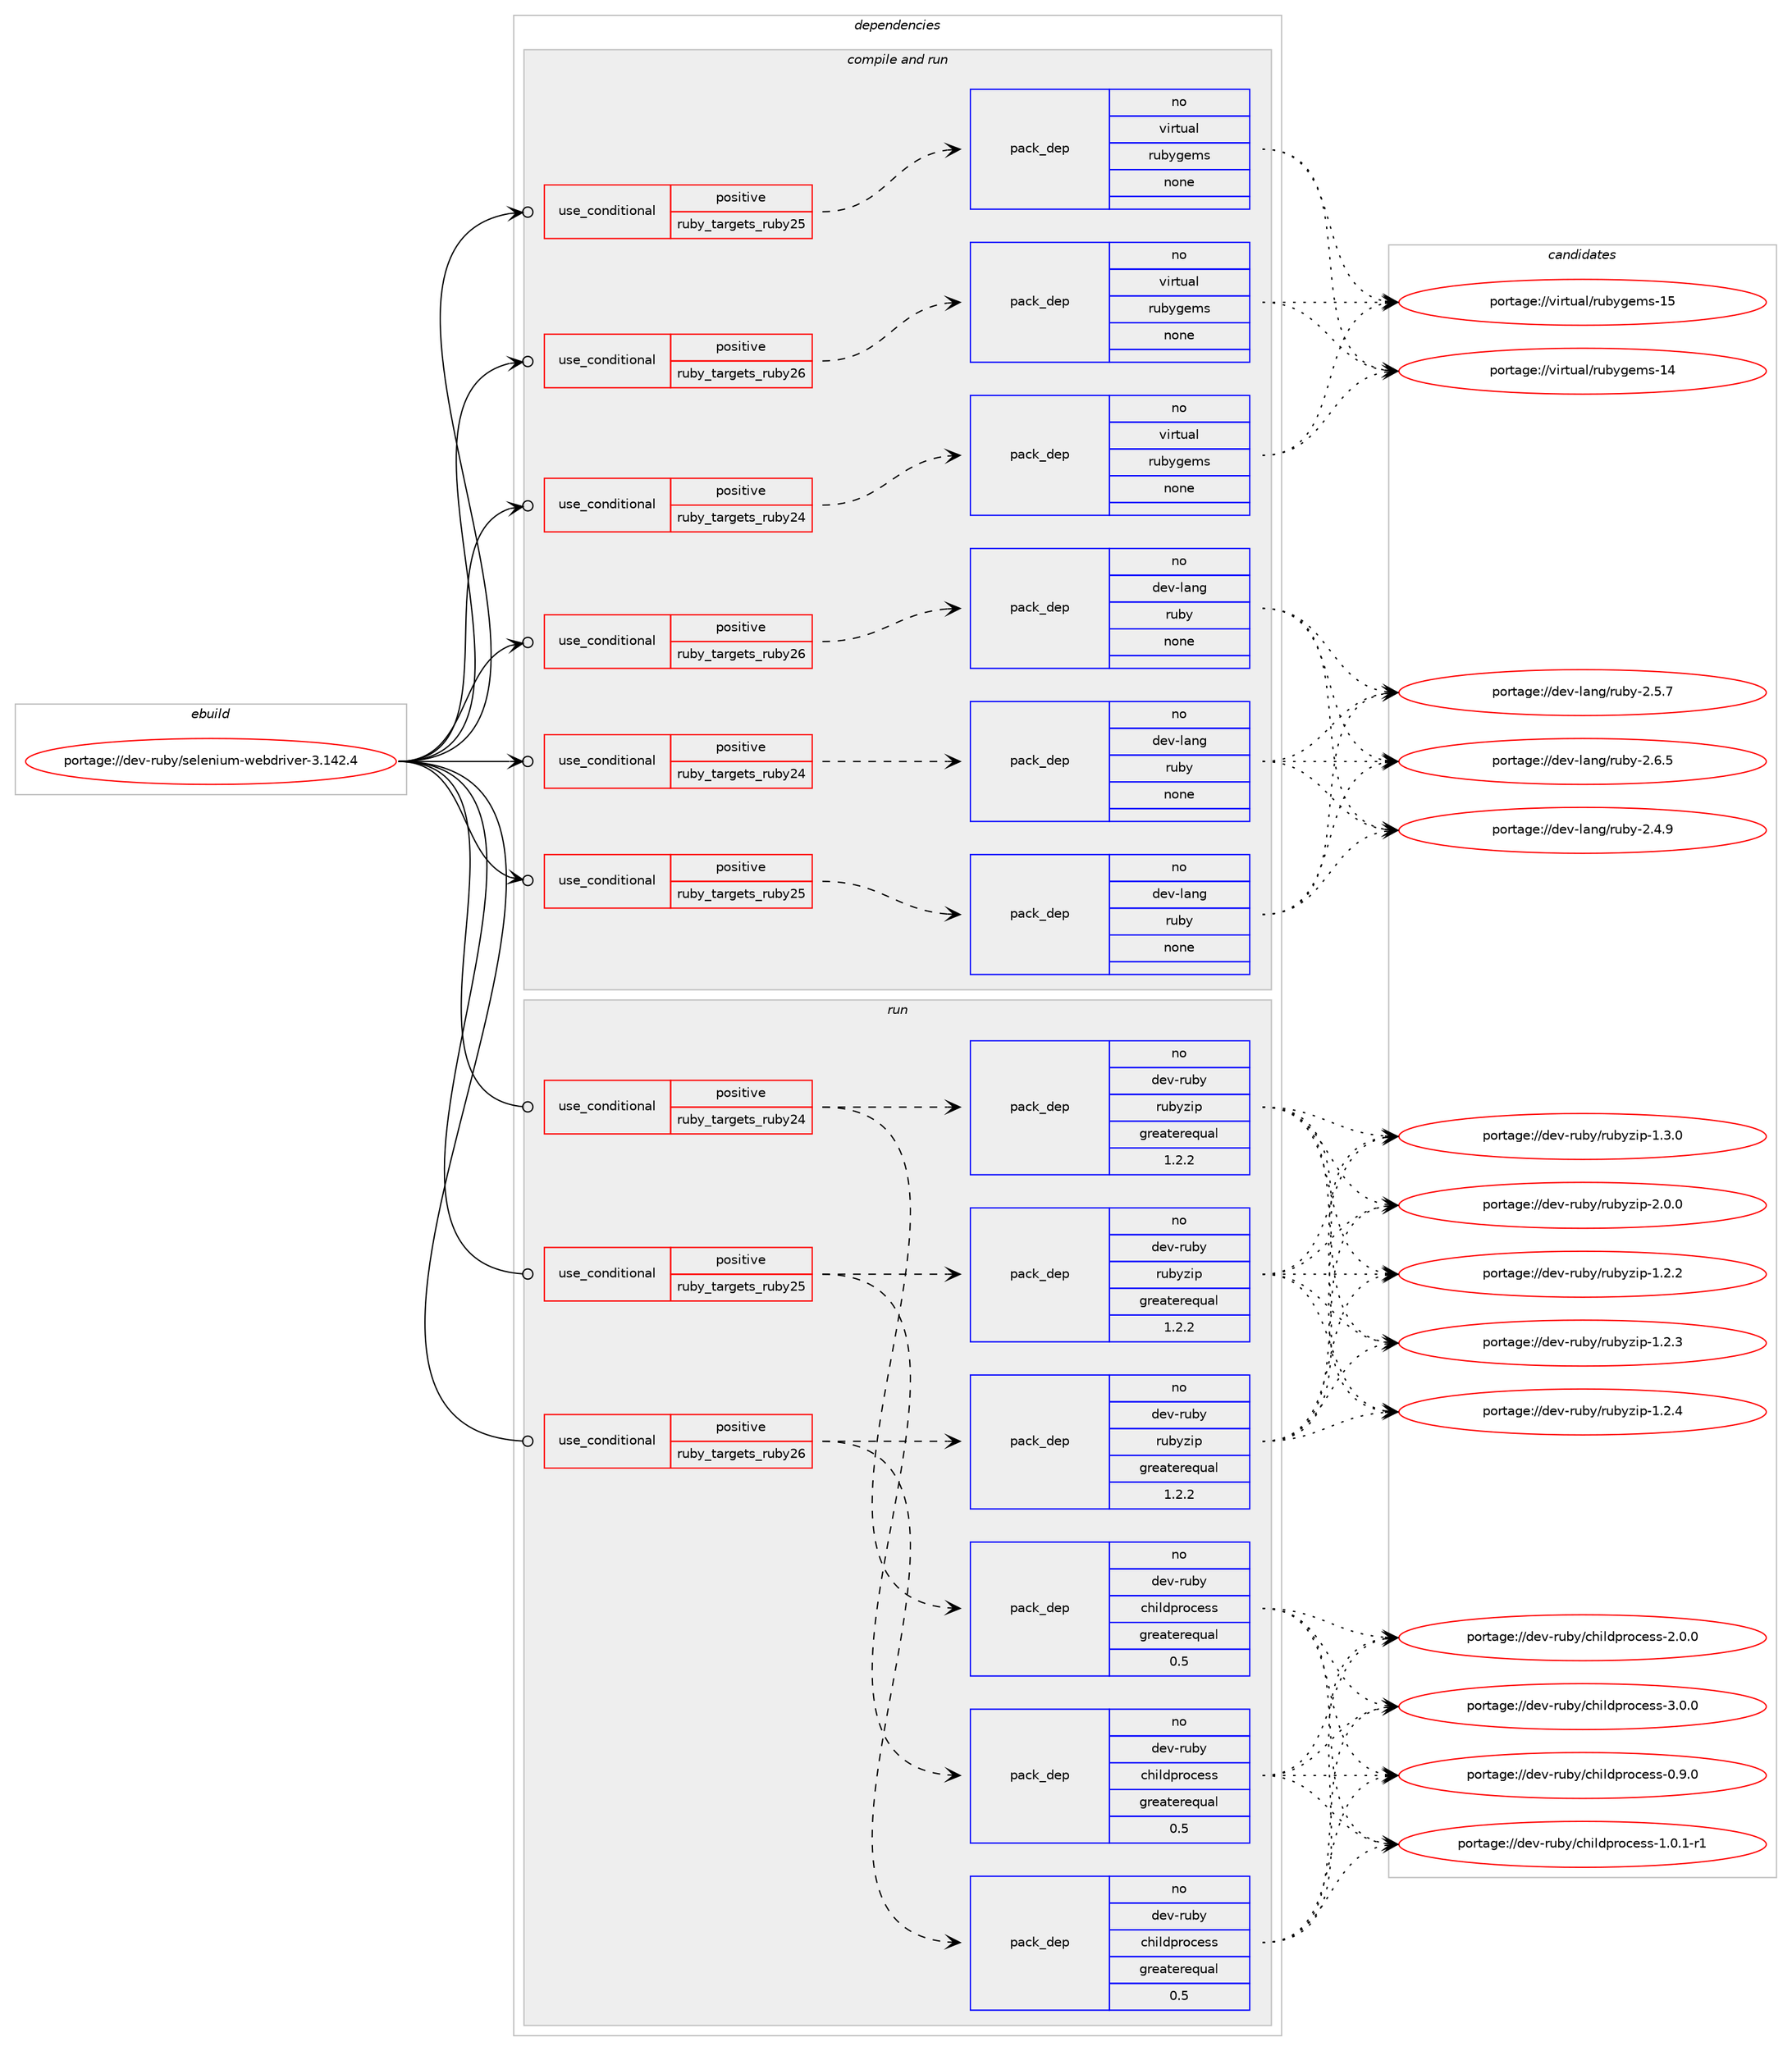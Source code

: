 digraph prolog {

# *************
# Graph options
# *************

newrank=true;
concentrate=true;
compound=true;
graph [rankdir=LR,fontname=Helvetica,fontsize=10,ranksep=1.5];#, ranksep=2.5, nodesep=0.2];
edge  [arrowhead=vee];
node  [fontname=Helvetica,fontsize=10];

# **********
# The ebuild
# **********

subgraph cluster_leftcol {
color=gray;
rank=same;
label=<<i>ebuild</i>>;
id [label="portage://dev-ruby/selenium-webdriver-3.142.4", color=red, width=4, href="../dev-ruby/selenium-webdriver-3.142.4.svg"];
}

# ****************
# The dependencies
# ****************

subgraph cluster_midcol {
color=gray;
label=<<i>dependencies</i>>;
subgraph cluster_compile {
fillcolor="#eeeeee";
style=filled;
label=<<i>compile</i>>;
}
subgraph cluster_compileandrun {
fillcolor="#eeeeee";
style=filled;
label=<<i>compile and run</i>>;
subgraph cond65953 {
dependency248930 [label=<<TABLE BORDER="0" CELLBORDER="1" CELLSPACING="0" CELLPADDING="4"><TR><TD ROWSPAN="3" CELLPADDING="10">use_conditional</TD></TR><TR><TD>positive</TD></TR><TR><TD>ruby_targets_ruby24</TD></TR></TABLE>>, shape=none, color=red];
subgraph pack179434 {
dependency248931 [label=<<TABLE BORDER="0" CELLBORDER="1" CELLSPACING="0" CELLPADDING="4" WIDTH="220"><TR><TD ROWSPAN="6" CELLPADDING="30">pack_dep</TD></TR><TR><TD WIDTH="110">no</TD></TR><TR><TD>dev-lang</TD></TR><TR><TD>ruby</TD></TR><TR><TD>none</TD></TR><TR><TD></TD></TR></TABLE>>, shape=none, color=blue];
}
dependency248930:e -> dependency248931:w [weight=20,style="dashed",arrowhead="vee"];
}
id:e -> dependency248930:w [weight=20,style="solid",arrowhead="odotvee"];
subgraph cond65954 {
dependency248932 [label=<<TABLE BORDER="0" CELLBORDER="1" CELLSPACING="0" CELLPADDING="4"><TR><TD ROWSPAN="3" CELLPADDING="10">use_conditional</TD></TR><TR><TD>positive</TD></TR><TR><TD>ruby_targets_ruby24</TD></TR></TABLE>>, shape=none, color=red];
subgraph pack179435 {
dependency248933 [label=<<TABLE BORDER="0" CELLBORDER="1" CELLSPACING="0" CELLPADDING="4" WIDTH="220"><TR><TD ROWSPAN="6" CELLPADDING="30">pack_dep</TD></TR><TR><TD WIDTH="110">no</TD></TR><TR><TD>virtual</TD></TR><TR><TD>rubygems</TD></TR><TR><TD>none</TD></TR><TR><TD></TD></TR></TABLE>>, shape=none, color=blue];
}
dependency248932:e -> dependency248933:w [weight=20,style="dashed",arrowhead="vee"];
}
id:e -> dependency248932:w [weight=20,style="solid",arrowhead="odotvee"];
subgraph cond65955 {
dependency248934 [label=<<TABLE BORDER="0" CELLBORDER="1" CELLSPACING="0" CELLPADDING="4"><TR><TD ROWSPAN="3" CELLPADDING="10">use_conditional</TD></TR><TR><TD>positive</TD></TR><TR><TD>ruby_targets_ruby25</TD></TR></TABLE>>, shape=none, color=red];
subgraph pack179436 {
dependency248935 [label=<<TABLE BORDER="0" CELLBORDER="1" CELLSPACING="0" CELLPADDING="4" WIDTH="220"><TR><TD ROWSPAN="6" CELLPADDING="30">pack_dep</TD></TR><TR><TD WIDTH="110">no</TD></TR><TR><TD>dev-lang</TD></TR><TR><TD>ruby</TD></TR><TR><TD>none</TD></TR><TR><TD></TD></TR></TABLE>>, shape=none, color=blue];
}
dependency248934:e -> dependency248935:w [weight=20,style="dashed",arrowhead="vee"];
}
id:e -> dependency248934:w [weight=20,style="solid",arrowhead="odotvee"];
subgraph cond65956 {
dependency248936 [label=<<TABLE BORDER="0" CELLBORDER="1" CELLSPACING="0" CELLPADDING="4"><TR><TD ROWSPAN="3" CELLPADDING="10">use_conditional</TD></TR><TR><TD>positive</TD></TR><TR><TD>ruby_targets_ruby25</TD></TR></TABLE>>, shape=none, color=red];
subgraph pack179437 {
dependency248937 [label=<<TABLE BORDER="0" CELLBORDER="1" CELLSPACING="0" CELLPADDING="4" WIDTH="220"><TR><TD ROWSPAN="6" CELLPADDING="30">pack_dep</TD></TR><TR><TD WIDTH="110">no</TD></TR><TR><TD>virtual</TD></TR><TR><TD>rubygems</TD></TR><TR><TD>none</TD></TR><TR><TD></TD></TR></TABLE>>, shape=none, color=blue];
}
dependency248936:e -> dependency248937:w [weight=20,style="dashed",arrowhead="vee"];
}
id:e -> dependency248936:w [weight=20,style="solid",arrowhead="odotvee"];
subgraph cond65957 {
dependency248938 [label=<<TABLE BORDER="0" CELLBORDER="1" CELLSPACING="0" CELLPADDING="4"><TR><TD ROWSPAN="3" CELLPADDING="10">use_conditional</TD></TR><TR><TD>positive</TD></TR><TR><TD>ruby_targets_ruby26</TD></TR></TABLE>>, shape=none, color=red];
subgraph pack179438 {
dependency248939 [label=<<TABLE BORDER="0" CELLBORDER="1" CELLSPACING="0" CELLPADDING="4" WIDTH="220"><TR><TD ROWSPAN="6" CELLPADDING="30">pack_dep</TD></TR><TR><TD WIDTH="110">no</TD></TR><TR><TD>dev-lang</TD></TR><TR><TD>ruby</TD></TR><TR><TD>none</TD></TR><TR><TD></TD></TR></TABLE>>, shape=none, color=blue];
}
dependency248938:e -> dependency248939:w [weight=20,style="dashed",arrowhead="vee"];
}
id:e -> dependency248938:w [weight=20,style="solid",arrowhead="odotvee"];
subgraph cond65958 {
dependency248940 [label=<<TABLE BORDER="0" CELLBORDER="1" CELLSPACING="0" CELLPADDING="4"><TR><TD ROWSPAN="3" CELLPADDING="10">use_conditional</TD></TR><TR><TD>positive</TD></TR><TR><TD>ruby_targets_ruby26</TD></TR></TABLE>>, shape=none, color=red];
subgraph pack179439 {
dependency248941 [label=<<TABLE BORDER="0" CELLBORDER="1" CELLSPACING="0" CELLPADDING="4" WIDTH="220"><TR><TD ROWSPAN="6" CELLPADDING="30">pack_dep</TD></TR><TR><TD WIDTH="110">no</TD></TR><TR><TD>virtual</TD></TR><TR><TD>rubygems</TD></TR><TR><TD>none</TD></TR><TR><TD></TD></TR></TABLE>>, shape=none, color=blue];
}
dependency248940:e -> dependency248941:w [weight=20,style="dashed",arrowhead="vee"];
}
id:e -> dependency248940:w [weight=20,style="solid",arrowhead="odotvee"];
}
subgraph cluster_run {
fillcolor="#eeeeee";
style=filled;
label=<<i>run</i>>;
subgraph cond65959 {
dependency248942 [label=<<TABLE BORDER="0" CELLBORDER="1" CELLSPACING="0" CELLPADDING="4"><TR><TD ROWSPAN="3" CELLPADDING="10">use_conditional</TD></TR><TR><TD>positive</TD></TR><TR><TD>ruby_targets_ruby24</TD></TR></TABLE>>, shape=none, color=red];
subgraph pack179440 {
dependency248943 [label=<<TABLE BORDER="0" CELLBORDER="1" CELLSPACING="0" CELLPADDING="4" WIDTH="220"><TR><TD ROWSPAN="6" CELLPADDING="30">pack_dep</TD></TR><TR><TD WIDTH="110">no</TD></TR><TR><TD>dev-ruby</TD></TR><TR><TD>childprocess</TD></TR><TR><TD>greaterequal</TD></TR><TR><TD>0.5</TD></TR></TABLE>>, shape=none, color=blue];
}
dependency248942:e -> dependency248943:w [weight=20,style="dashed",arrowhead="vee"];
subgraph pack179441 {
dependency248944 [label=<<TABLE BORDER="0" CELLBORDER="1" CELLSPACING="0" CELLPADDING="4" WIDTH="220"><TR><TD ROWSPAN="6" CELLPADDING="30">pack_dep</TD></TR><TR><TD WIDTH="110">no</TD></TR><TR><TD>dev-ruby</TD></TR><TR><TD>rubyzip</TD></TR><TR><TD>greaterequal</TD></TR><TR><TD>1.2.2</TD></TR></TABLE>>, shape=none, color=blue];
}
dependency248942:e -> dependency248944:w [weight=20,style="dashed",arrowhead="vee"];
}
id:e -> dependency248942:w [weight=20,style="solid",arrowhead="odot"];
subgraph cond65960 {
dependency248945 [label=<<TABLE BORDER="0" CELLBORDER="1" CELLSPACING="0" CELLPADDING="4"><TR><TD ROWSPAN="3" CELLPADDING="10">use_conditional</TD></TR><TR><TD>positive</TD></TR><TR><TD>ruby_targets_ruby25</TD></TR></TABLE>>, shape=none, color=red];
subgraph pack179442 {
dependency248946 [label=<<TABLE BORDER="0" CELLBORDER="1" CELLSPACING="0" CELLPADDING="4" WIDTH="220"><TR><TD ROWSPAN="6" CELLPADDING="30">pack_dep</TD></TR><TR><TD WIDTH="110">no</TD></TR><TR><TD>dev-ruby</TD></TR><TR><TD>childprocess</TD></TR><TR><TD>greaterequal</TD></TR><TR><TD>0.5</TD></TR></TABLE>>, shape=none, color=blue];
}
dependency248945:e -> dependency248946:w [weight=20,style="dashed",arrowhead="vee"];
subgraph pack179443 {
dependency248947 [label=<<TABLE BORDER="0" CELLBORDER="1" CELLSPACING="0" CELLPADDING="4" WIDTH="220"><TR><TD ROWSPAN="6" CELLPADDING="30">pack_dep</TD></TR><TR><TD WIDTH="110">no</TD></TR><TR><TD>dev-ruby</TD></TR><TR><TD>rubyzip</TD></TR><TR><TD>greaterequal</TD></TR><TR><TD>1.2.2</TD></TR></TABLE>>, shape=none, color=blue];
}
dependency248945:e -> dependency248947:w [weight=20,style="dashed",arrowhead="vee"];
}
id:e -> dependency248945:w [weight=20,style="solid",arrowhead="odot"];
subgraph cond65961 {
dependency248948 [label=<<TABLE BORDER="0" CELLBORDER="1" CELLSPACING="0" CELLPADDING="4"><TR><TD ROWSPAN="3" CELLPADDING="10">use_conditional</TD></TR><TR><TD>positive</TD></TR><TR><TD>ruby_targets_ruby26</TD></TR></TABLE>>, shape=none, color=red];
subgraph pack179444 {
dependency248949 [label=<<TABLE BORDER="0" CELLBORDER="1" CELLSPACING="0" CELLPADDING="4" WIDTH="220"><TR><TD ROWSPAN="6" CELLPADDING="30">pack_dep</TD></TR><TR><TD WIDTH="110">no</TD></TR><TR><TD>dev-ruby</TD></TR><TR><TD>childprocess</TD></TR><TR><TD>greaterequal</TD></TR><TR><TD>0.5</TD></TR></TABLE>>, shape=none, color=blue];
}
dependency248948:e -> dependency248949:w [weight=20,style="dashed",arrowhead="vee"];
subgraph pack179445 {
dependency248950 [label=<<TABLE BORDER="0" CELLBORDER="1" CELLSPACING="0" CELLPADDING="4" WIDTH="220"><TR><TD ROWSPAN="6" CELLPADDING="30">pack_dep</TD></TR><TR><TD WIDTH="110">no</TD></TR><TR><TD>dev-ruby</TD></TR><TR><TD>rubyzip</TD></TR><TR><TD>greaterequal</TD></TR><TR><TD>1.2.2</TD></TR></TABLE>>, shape=none, color=blue];
}
dependency248948:e -> dependency248950:w [weight=20,style="dashed",arrowhead="vee"];
}
id:e -> dependency248948:w [weight=20,style="solid",arrowhead="odot"];
}
}

# **************
# The candidates
# **************

subgraph cluster_choices {
rank=same;
color=gray;
label=<<i>candidates</i>>;

subgraph choice179434 {
color=black;
nodesep=1;
choiceportage10010111845108971101034711411798121455046524657 [label="portage://dev-lang/ruby-2.4.9", color=red, width=4,href="../dev-lang/ruby-2.4.9.svg"];
choiceportage10010111845108971101034711411798121455046534655 [label="portage://dev-lang/ruby-2.5.7", color=red, width=4,href="../dev-lang/ruby-2.5.7.svg"];
choiceportage10010111845108971101034711411798121455046544653 [label="portage://dev-lang/ruby-2.6.5", color=red, width=4,href="../dev-lang/ruby-2.6.5.svg"];
dependency248931:e -> choiceportage10010111845108971101034711411798121455046524657:w [style=dotted,weight="100"];
dependency248931:e -> choiceportage10010111845108971101034711411798121455046534655:w [style=dotted,weight="100"];
dependency248931:e -> choiceportage10010111845108971101034711411798121455046544653:w [style=dotted,weight="100"];
}
subgraph choice179435 {
color=black;
nodesep=1;
choiceportage118105114116117971084711411798121103101109115454952 [label="portage://virtual/rubygems-14", color=red, width=4,href="../virtual/rubygems-14.svg"];
choiceportage118105114116117971084711411798121103101109115454953 [label="portage://virtual/rubygems-15", color=red, width=4,href="../virtual/rubygems-15.svg"];
dependency248933:e -> choiceportage118105114116117971084711411798121103101109115454952:w [style=dotted,weight="100"];
dependency248933:e -> choiceportage118105114116117971084711411798121103101109115454953:w [style=dotted,weight="100"];
}
subgraph choice179436 {
color=black;
nodesep=1;
choiceportage10010111845108971101034711411798121455046524657 [label="portage://dev-lang/ruby-2.4.9", color=red, width=4,href="../dev-lang/ruby-2.4.9.svg"];
choiceportage10010111845108971101034711411798121455046534655 [label="portage://dev-lang/ruby-2.5.7", color=red, width=4,href="../dev-lang/ruby-2.5.7.svg"];
choiceportage10010111845108971101034711411798121455046544653 [label="portage://dev-lang/ruby-2.6.5", color=red, width=4,href="../dev-lang/ruby-2.6.5.svg"];
dependency248935:e -> choiceportage10010111845108971101034711411798121455046524657:w [style=dotted,weight="100"];
dependency248935:e -> choiceportage10010111845108971101034711411798121455046534655:w [style=dotted,weight="100"];
dependency248935:e -> choiceportage10010111845108971101034711411798121455046544653:w [style=dotted,weight="100"];
}
subgraph choice179437 {
color=black;
nodesep=1;
choiceportage118105114116117971084711411798121103101109115454952 [label="portage://virtual/rubygems-14", color=red, width=4,href="../virtual/rubygems-14.svg"];
choiceportage118105114116117971084711411798121103101109115454953 [label="portage://virtual/rubygems-15", color=red, width=4,href="../virtual/rubygems-15.svg"];
dependency248937:e -> choiceportage118105114116117971084711411798121103101109115454952:w [style=dotted,weight="100"];
dependency248937:e -> choiceportage118105114116117971084711411798121103101109115454953:w [style=dotted,weight="100"];
}
subgraph choice179438 {
color=black;
nodesep=1;
choiceportage10010111845108971101034711411798121455046524657 [label="portage://dev-lang/ruby-2.4.9", color=red, width=4,href="../dev-lang/ruby-2.4.9.svg"];
choiceportage10010111845108971101034711411798121455046534655 [label="portage://dev-lang/ruby-2.5.7", color=red, width=4,href="../dev-lang/ruby-2.5.7.svg"];
choiceportage10010111845108971101034711411798121455046544653 [label="portage://dev-lang/ruby-2.6.5", color=red, width=4,href="../dev-lang/ruby-2.6.5.svg"];
dependency248939:e -> choiceportage10010111845108971101034711411798121455046524657:w [style=dotted,weight="100"];
dependency248939:e -> choiceportage10010111845108971101034711411798121455046534655:w [style=dotted,weight="100"];
dependency248939:e -> choiceportage10010111845108971101034711411798121455046544653:w [style=dotted,weight="100"];
}
subgraph choice179439 {
color=black;
nodesep=1;
choiceportage118105114116117971084711411798121103101109115454952 [label="portage://virtual/rubygems-14", color=red, width=4,href="../virtual/rubygems-14.svg"];
choiceportage118105114116117971084711411798121103101109115454953 [label="portage://virtual/rubygems-15", color=red, width=4,href="../virtual/rubygems-15.svg"];
dependency248941:e -> choiceportage118105114116117971084711411798121103101109115454952:w [style=dotted,weight="100"];
dependency248941:e -> choiceportage118105114116117971084711411798121103101109115454953:w [style=dotted,weight="100"];
}
subgraph choice179440 {
color=black;
nodesep=1;
choiceportage1001011184511411798121479910410510810011211411199101115115454846574648 [label="portage://dev-ruby/childprocess-0.9.0", color=red, width=4,href="../dev-ruby/childprocess-0.9.0.svg"];
choiceportage10010111845114117981214799104105108100112114111991011151154549464846494511449 [label="portage://dev-ruby/childprocess-1.0.1-r1", color=red, width=4,href="../dev-ruby/childprocess-1.0.1-r1.svg"];
choiceportage1001011184511411798121479910410510810011211411199101115115455046484648 [label="portage://dev-ruby/childprocess-2.0.0", color=red, width=4,href="../dev-ruby/childprocess-2.0.0.svg"];
choiceportage1001011184511411798121479910410510810011211411199101115115455146484648 [label="portage://dev-ruby/childprocess-3.0.0", color=red, width=4,href="../dev-ruby/childprocess-3.0.0.svg"];
dependency248943:e -> choiceportage1001011184511411798121479910410510810011211411199101115115454846574648:w [style=dotted,weight="100"];
dependency248943:e -> choiceportage10010111845114117981214799104105108100112114111991011151154549464846494511449:w [style=dotted,weight="100"];
dependency248943:e -> choiceportage1001011184511411798121479910410510810011211411199101115115455046484648:w [style=dotted,weight="100"];
dependency248943:e -> choiceportage1001011184511411798121479910410510810011211411199101115115455146484648:w [style=dotted,weight="100"];
}
subgraph choice179441 {
color=black;
nodesep=1;
choiceportage10010111845114117981214711411798121122105112454946504650 [label="portage://dev-ruby/rubyzip-1.2.2", color=red, width=4,href="../dev-ruby/rubyzip-1.2.2.svg"];
choiceportage10010111845114117981214711411798121122105112454946504651 [label="portage://dev-ruby/rubyzip-1.2.3", color=red, width=4,href="../dev-ruby/rubyzip-1.2.3.svg"];
choiceportage10010111845114117981214711411798121122105112454946504652 [label="portage://dev-ruby/rubyzip-1.2.4", color=red, width=4,href="../dev-ruby/rubyzip-1.2.4.svg"];
choiceportage10010111845114117981214711411798121122105112454946514648 [label="portage://dev-ruby/rubyzip-1.3.0", color=red, width=4,href="../dev-ruby/rubyzip-1.3.0.svg"];
choiceportage10010111845114117981214711411798121122105112455046484648 [label="portage://dev-ruby/rubyzip-2.0.0", color=red, width=4,href="../dev-ruby/rubyzip-2.0.0.svg"];
dependency248944:e -> choiceportage10010111845114117981214711411798121122105112454946504650:w [style=dotted,weight="100"];
dependency248944:e -> choiceportage10010111845114117981214711411798121122105112454946504651:w [style=dotted,weight="100"];
dependency248944:e -> choiceportage10010111845114117981214711411798121122105112454946504652:w [style=dotted,weight="100"];
dependency248944:e -> choiceportage10010111845114117981214711411798121122105112454946514648:w [style=dotted,weight="100"];
dependency248944:e -> choiceportage10010111845114117981214711411798121122105112455046484648:w [style=dotted,weight="100"];
}
subgraph choice179442 {
color=black;
nodesep=1;
choiceportage1001011184511411798121479910410510810011211411199101115115454846574648 [label="portage://dev-ruby/childprocess-0.9.0", color=red, width=4,href="../dev-ruby/childprocess-0.9.0.svg"];
choiceportage10010111845114117981214799104105108100112114111991011151154549464846494511449 [label="portage://dev-ruby/childprocess-1.0.1-r1", color=red, width=4,href="../dev-ruby/childprocess-1.0.1-r1.svg"];
choiceportage1001011184511411798121479910410510810011211411199101115115455046484648 [label="portage://dev-ruby/childprocess-2.0.0", color=red, width=4,href="../dev-ruby/childprocess-2.0.0.svg"];
choiceportage1001011184511411798121479910410510810011211411199101115115455146484648 [label="portage://dev-ruby/childprocess-3.0.0", color=red, width=4,href="../dev-ruby/childprocess-3.0.0.svg"];
dependency248946:e -> choiceportage1001011184511411798121479910410510810011211411199101115115454846574648:w [style=dotted,weight="100"];
dependency248946:e -> choiceportage10010111845114117981214799104105108100112114111991011151154549464846494511449:w [style=dotted,weight="100"];
dependency248946:e -> choiceportage1001011184511411798121479910410510810011211411199101115115455046484648:w [style=dotted,weight="100"];
dependency248946:e -> choiceportage1001011184511411798121479910410510810011211411199101115115455146484648:w [style=dotted,weight="100"];
}
subgraph choice179443 {
color=black;
nodesep=1;
choiceportage10010111845114117981214711411798121122105112454946504650 [label="portage://dev-ruby/rubyzip-1.2.2", color=red, width=4,href="../dev-ruby/rubyzip-1.2.2.svg"];
choiceportage10010111845114117981214711411798121122105112454946504651 [label="portage://dev-ruby/rubyzip-1.2.3", color=red, width=4,href="../dev-ruby/rubyzip-1.2.3.svg"];
choiceportage10010111845114117981214711411798121122105112454946504652 [label="portage://dev-ruby/rubyzip-1.2.4", color=red, width=4,href="../dev-ruby/rubyzip-1.2.4.svg"];
choiceportage10010111845114117981214711411798121122105112454946514648 [label="portage://dev-ruby/rubyzip-1.3.0", color=red, width=4,href="../dev-ruby/rubyzip-1.3.0.svg"];
choiceportage10010111845114117981214711411798121122105112455046484648 [label="portage://dev-ruby/rubyzip-2.0.0", color=red, width=4,href="../dev-ruby/rubyzip-2.0.0.svg"];
dependency248947:e -> choiceportage10010111845114117981214711411798121122105112454946504650:w [style=dotted,weight="100"];
dependency248947:e -> choiceportage10010111845114117981214711411798121122105112454946504651:w [style=dotted,weight="100"];
dependency248947:e -> choiceportage10010111845114117981214711411798121122105112454946504652:w [style=dotted,weight="100"];
dependency248947:e -> choiceportage10010111845114117981214711411798121122105112454946514648:w [style=dotted,weight="100"];
dependency248947:e -> choiceportage10010111845114117981214711411798121122105112455046484648:w [style=dotted,weight="100"];
}
subgraph choice179444 {
color=black;
nodesep=1;
choiceportage1001011184511411798121479910410510810011211411199101115115454846574648 [label="portage://dev-ruby/childprocess-0.9.0", color=red, width=4,href="../dev-ruby/childprocess-0.9.0.svg"];
choiceportage10010111845114117981214799104105108100112114111991011151154549464846494511449 [label="portage://dev-ruby/childprocess-1.0.1-r1", color=red, width=4,href="../dev-ruby/childprocess-1.0.1-r1.svg"];
choiceportage1001011184511411798121479910410510810011211411199101115115455046484648 [label="portage://dev-ruby/childprocess-2.0.0", color=red, width=4,href="../dev-ruby/childprocess-2.0.0.svg"];
choiceportage1001011184511411798121479910410510810011211411199101115115455146484648 [label="portage://dev-ruby/childprocess-3.0.0", color=red, width=4,href="../dev-ruby/childprocess-3.0.0.svg"];
dependency248949:e -> choiceportage1001011184511411798121479910410510810011211411199101115115454846574648:w [style=dotted,weight="100"];
dependency248949:e -> choiceportage10010111845114117981214799104105108100112114111991011151154549464846494511449:w [style=dotted,weight="100"];
dependency248949:e -> choiceportage1001011184511411798121479910410510810011211411199101115115455046484648:w [style=dotted,weight="100"];
dependency248949:e -> choiceportage1001011184511411798121479910410510810011211411199101115115455146484648:w [style=dotted,weight="100"];
}
subgraph choice179445 {
color=black;
nodesep=1;
choiceportage10010111845114117981214711411798121122105112454946504650 [label="portage://dev-ruby/rubyzip-1.2.2", color=red, width=4,href="../dev-ruby/rubyzip-1.2.2.svg"];
choiceportage10010111845114117981214711411798121122105112454946504651 [label="portage://dev-ruby/rubyzip-1.2.3", color=red, width=4,href="../dev-ruby/rubyzip-1.2.3.svg"];
choiceportage10010111845114117981214711411798121122105112454946504652 [label="portage://dev-ruby/rubyzip-1.2.4", color=red, width=4,href="../dev-ruby/rubyzip-1.2.4.svg"];
choiceportage10010111845114117981214711411798121122105112454946514648 [label="portage://dev-ruby/rubyzip-1.3.0", color=red, width=4,href="../dev-ruby/rubyzip-1.3.0.svg"];
choiceportage10010111845114117981214711411798121122105112455046484648 [label="portage://dev-ruby/rubyzip-2.0.0", color=red, width=4,href="../dev-ruby/rubyzip-2.0.0.svg"];
dependency248950:e -> choiceportage10010111845114117981214711411798121122105112454946504650:w [style=dotted,weight="100"];
dependency248950:e -> choiceportage10010111845114117981214711411798121122105112454946504651:w [style=dotted,weight="100"];
dependency248950:e -> choiceportage10010111845114117981214711411798121122105112454946504652:w [style=dotted,weight="100"];
dependency248950:e -> choiceportage10010111845114117981214711411798121122105112454946514648:w [style=dotted,weight="100"];
dependency248950:e -> choiceportage10010111845114117981214711411798121122105112455046484648:w [style=dotted,weight="100"];
}
}

}
